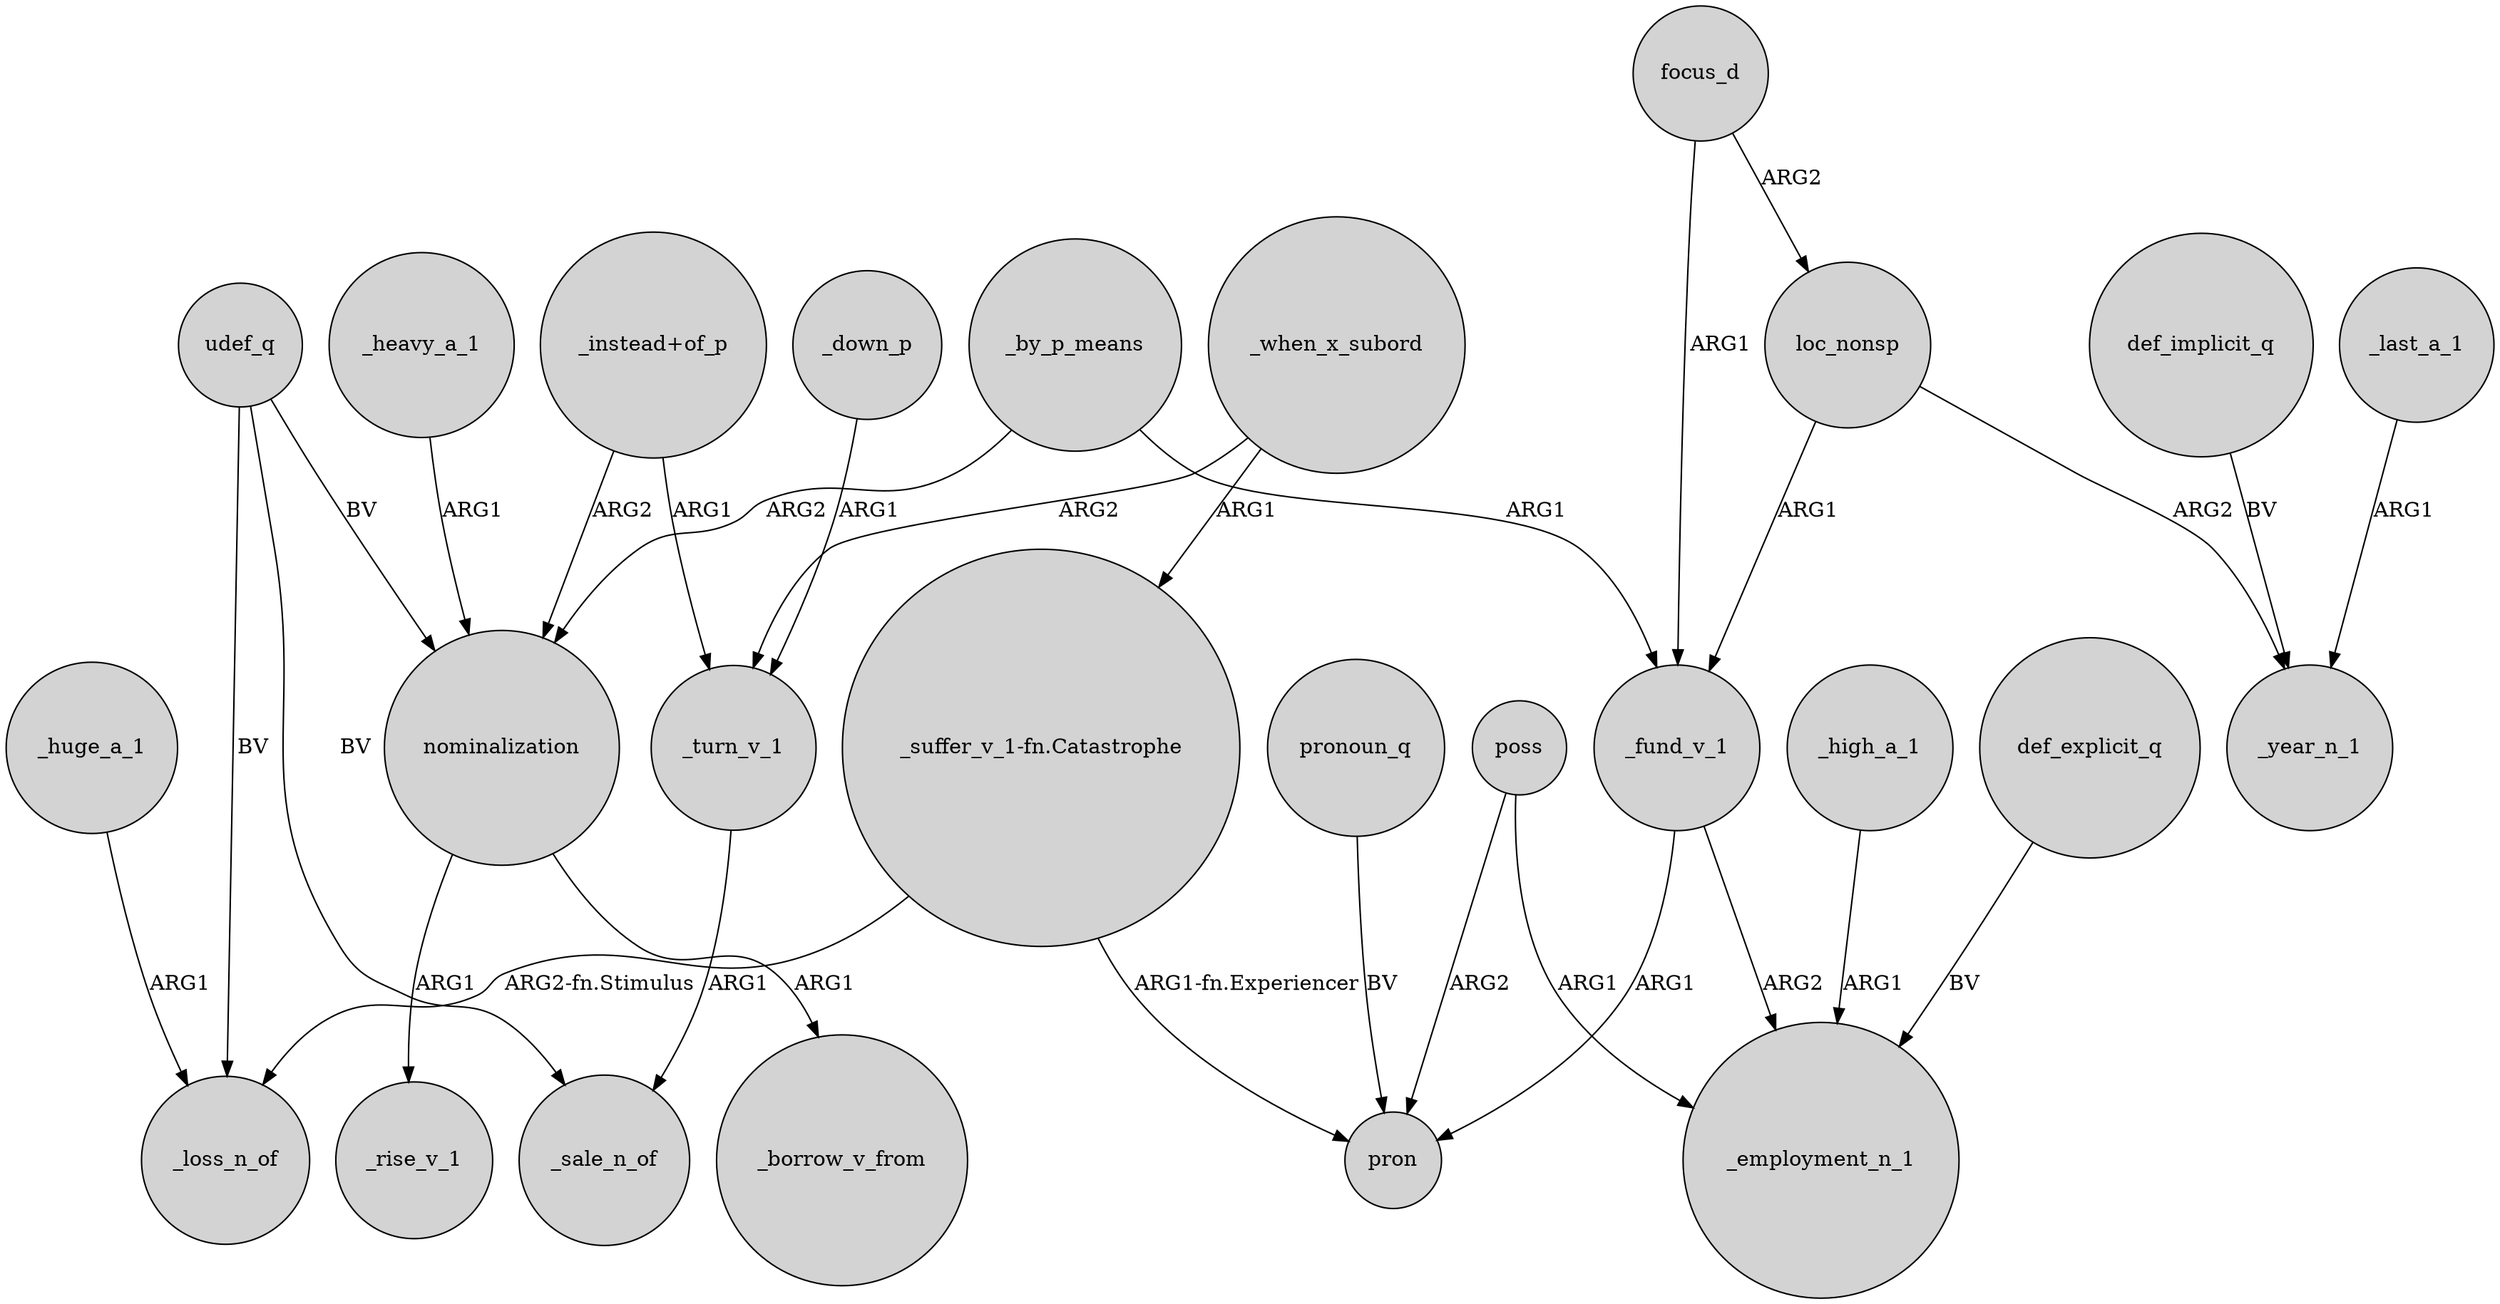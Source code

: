 digraph {
	node [shape=circle style=filled]
	_fund_v_1 -> _employment_n_1 [label=ARG2]
	focus_d -> loc_nonsp [label=ARG2]
	_by_p_means -> nominalization [label=ARG2]
	poss -> pron [label=ARG2]
	def_implicit_q -> _year_n_1 [label=BV]
	"_suffer_v_1-fn.Catastrophe" -> _loss_n_of [label="ARG2-fn.Stimulus"]
	_when_x_subord -> _turn_v_1 [label=ARG2]
	"_suffer_v_1-fn.Catastrophe" -> pron [label="ARG1-fn.Experiencer"]
	poss -> _employment_n_1 [label=ARG1]
	_fund_v_1 -> pron [label=ARG1]
	nominalization -> _borrow_v_from [label=ARG1]
	"_instead+of_p" -> nominalization [label=ARG2]
	focus_d -> _fund_v_1 [label=ARG1]
	_heavy_a_1 -> nominalization [label=ARG1]
	pronoun_q -> pron [label=BV]
	nominalization -> _rise_v_1 [label=ARG1]
	loc_nonsp -> _fund_v_1 [label=ARG1]
	"_instead+of_p" -> _turn_v_1 [label=ARG1]
	_by_p_means -> _fund_v_1 [label=ARG1]
	loc_nonsp -> _year_n_1 [label=ARG2]
	_last_a_1 -> _year_n_1 [label=ARG1]
	_huge_a_1 -> _loss_n_of [label=ARG1]
	udef_q -> nominalization [label=BV]
	udef_q -> _sale_n_of [label=BV]
	_down_p -> _turn_v_1 [label=ARG1]
	def_explicit_q -> _employment_n_1 [label=BV]
	_high_a_1 -> _employment_n_1 [label=ARG1]
	_when_x_subord -> "_suffer_v_1-fn.Catastrophe" [label=ARG1]
	udef_q -> _loss_n_of [label=BV]
	_turn_v_1 -> _sale_n_of [label=ARG1]
}
